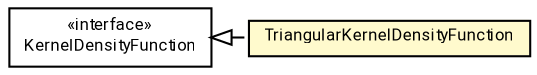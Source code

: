 #!/usr/local/bin/dot
#
# Class diagram 
# Generated by UMLGraph version R5_7_2-60-g0e99a6 (http://www.spinellis.gr/umlgraph/)
#

digraph G {
	graph [fontnames="svg"]
	edge [fontname="Roboto",fontsize=7,labelfontname="Roboto",labelfontsize=7,color="black"];
	node [fontname="Roboto",fontcolor="black",fontsize=8,shape=plaintext,margin=0,width=0,height=0];
	nodesep=0.15;
	ranksep=0.25;
	rankdir=LR;
	// de.lmu.ifi.dbs.elki.math.statistics.kernelfunctions.TriangularKernelDensityFunction
	c10353725 [label=<<table title="de.lmu.ifi.dbs.elki.math.statistics.kernelfunctions.TriangularKernelDensityFunction" border="0" cellborder="1" cellspacing="0" cellpadding="2" bgcolor="lemonChiffon" href="TriangularKernelDensityFunction.html" target="_parent">
		<tr><td><table border="0" cellspacing="0" cellpadding="1">
		<tr><td align="center" balign="center"> <font face="Roboto">TriangularKernelDensityFunction</font> </td></tr>
		</table></td></tr>
		</table>>, URL="TriangularKernelDensityFunction.html"];
	// de.lmu.ifi.dbs.elki.math.statistics.kernelfunctions.KernelDensityFunction
	c10353739 [label=<<table title="de.lmu.ifi.dbs.elki.math.statistics.kernelfunctions.KernelDensityFunction" border="0" cellborder="1" cellspacing="0" cellpadding="2" href="KernelDensityFunction.html" target="_parent">
		<tr><td><table border="0" cellspacing="0" cellpadding="1">
		<tr><td align="center" balign="center"> &#171;interface&#187; </td></tr>
		<tr><td align="center" balign="center"> <font face="Roboto">KernelDensityFunction</font> </td></tr>
		</table></td></tr>
		</table>>, URL="KernelDensityFunction.html"];
	// de.lmu.ifi.dbs.elki.math.statistics.kernelfunctions.TriangularKernelDensityFunction implements de.lmu.ifi.dbs.elki.math.statistics.kernelfunctions.KernelDensityFunction
	c10353739 -> c10353725 [arrowtail=empty,style=dashed,dir=back,weight=9];
}

